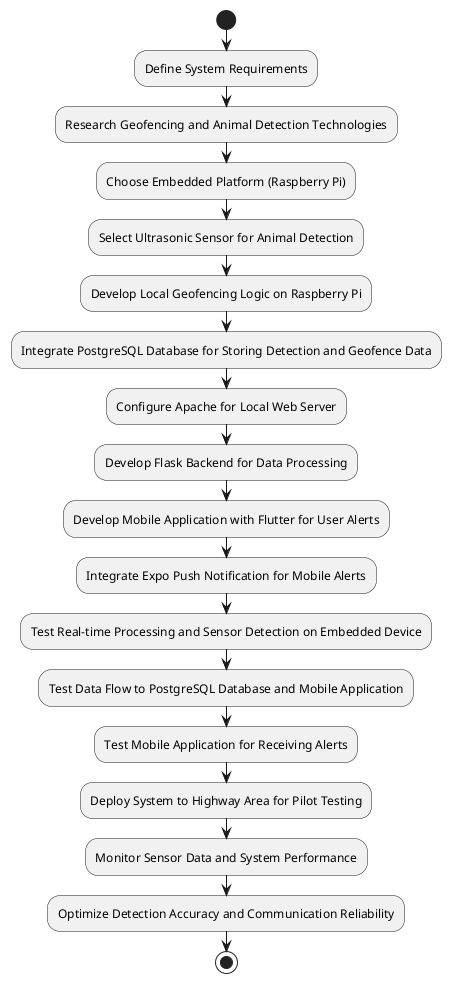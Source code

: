 @startuml
start
:Define System Requirements;
:Research Geofencing and Animal Detection Technologies;

:Choose Embedded Platform (Raspberry Pi);
:Select Ultrasonic Sensor for Animal Detection;

:Develop Local Geofencing Logic on Raspberry Pi;
:Integrate PostgreSQL Database for Storing Detection and Geofence Data;

:Configure Apache for Local Web Server;
:Develop Flask Backend for Data Processing;
:Develop Mobile Application with Flutter for User Alerts;


:Integrate Expo Push Notification for Mobile Alerts;

:Test Real-time Processing and Sensor Detection on Embedded Device;
:Test Data Flow to PostgreSQL Database and Mobile Application;
:Test Mobile Application for Receiving Alerts;

:Deploy System to Highway Area for Pilot Testing;
:Monitor Sensor Data and System Performance;
:Optimize Detection Accuracy and Communication Reliability;

stop
@enduml